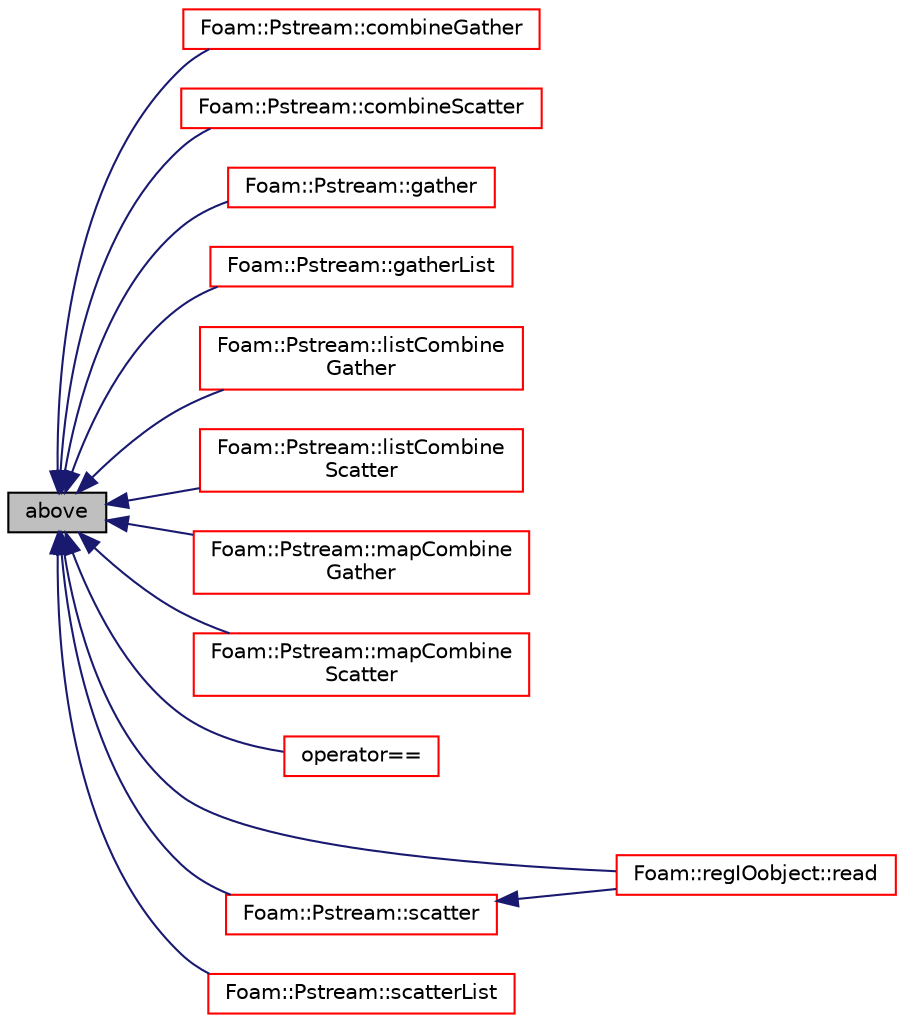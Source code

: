 digraph "above"
{
  bgcolor="transparent";
  edge [fontname="Helvetica",fontsize="10",labelfontname="Helvetica",labelfontsize="10"];
  node [fontname="Helvetica",fontsize="10",shape=record];
  rankdir="LR";
  Node55 [label="above",height=0.2,width=0.4,color="black", fillcolor="grey75", style="filled", fontcolor="black"];
  Node55 -> Node56 [dir="back",color="midnightblue",fontsize="10",style="solid",fontname="Helvetica"];
  Node56 [label="Foam::Pstream::combineGather",height=0.2,width=0.4,color="red",URL="$a27357.html#aedeba5b3a63f833796d48d904dc39b63"];
  Node55 -> Node84 [dir="back",color="midnightblue",fontsize="10",style="solid",fontname="Helvetica"];
  Node84 [label="Foam::Pstream::combineScatter",height=0.2,width=0.4,color="red",URL="$a27357.html#a2eea2c110e936c30c8f66b7326c69be5",tooltip="Scatter data. Reverse of combineGather. "];
  Node55 -> Node86 [dir="back",color="midnightblue",fontsize="10",style="solid",fontname="Helvetica"];
  Node86 [label="Foam::Pstream::gather",height=0.2,width=0.4,color="red",URL="$a27357.html#ac820bc187d8204d9063ce1f77dcf87da",tooltip="Gather data. Apply bop to combine Value. "];
  Node55 -> Node1093 [dir="back",color="midnightblue",fontsize="10",style="solid",fontname="Helvetica"];
  Node1093 [label="Foam::Pstream::gatherList",height=0.2,width=0.4,color="red",URL="$a27357.html#afbdf64fb42cd760690d51a9a321792d9",tooltip="Gather data but keep individual values separate. "];
  Node55 -> Node1117 [dir="back",color="midnightblue",fontsize="10",style="solid",fontname="Helvetica"];
  Node1117 [label="Foam::Pstream::listCombine\lGather",height=0.2,width=0.4,color="red",URL="$a27357.html#a8c0e5044dc4a942cf62b06797c3a743f"];
  Node55 -> Node1129 [dir="back",color="midnightblue",fontsize="10",style="solid",fontname="Helvetica"];
  Node1129 [label="Foam::Pstream::listCombine\lScatter",height=0.2,width=0.4,color="red",URL="$a27357.html#adfd4915b68ab7181dccb847976286e56",tooltip="Scatter data. Reverse of combineGather. "];
  Node55 -> Node1131 [dir="back",color="midnightblue",fontsize="10",style="solid",fontname="Helvetica"];
  Node1131 [label="Foam::Pstream::mapCombine\lGather",height=0.2,width=0.4,color="red",URL="$a27357.html#ab0d015456e1aebecc6f0e06668de1437"];
  Node55 -> Node1134 [dir="back",color="midnightblue",fontsize="10",style="solid",fontname="Helvetica"];
  Node1134 [label="Foam::Pstream::mapCombine\lScatter",height=0.2,width=0.4,color="red",URL="$a27357.html#a8989a48f795cff7dd8f59d00c094e484",tooltip="Scatter data. Reverse of combineGather. "];
  Node55 -> Node1136 [dir="back",color="midnightblue",fontsize="10",style="solid",fontname="Helvetica"];
  Node1136 [label="operator==",height=0.2,width=0.4,color="red",URL="$a27381.html#a403df1763ef8184d717c71ef63d837d7"];
  Node55 -> Node1141 [dir="back",color="midnightblue",fontsize="10",style="solid",fontname="Helvetica"];
  Node1141 [label="Foam::regIOobject::read",height=0.2,width=0.4,color="red",URL="$a27441.html#af816873151ddb0126e98bb2f914d8ed5",tooltip="Read object. "];
  Node55 -> Node2488 [dir="back",color="midnightblue",fontsize="10",style="solid",fontname="Helvetica"];
  Node2488 [label="Foam::Pstream::scatter",height=0.2,width=0.4,color="red",URL="$a27357.html#a00bc7d5a0b660cfa53523561af48def2",tooltip="Scatter data. Distribute without modification. Reverse of gather. "];
  Node2488 -> Node1141 [dir="back",color="midnightblue",fontsize="10",style="solid",fontname="Helvetica"];
  Node55 -> Node1138 [dir="back",color="midnightblue",fontsize="10",style="solid",fontname="Helvetica"];
  Node1138 [label="Foam::Pstream::scatterList",height=0.2,width=0.4,color="red",URL="$a27357.html#a23c38ee54f04c9d53a327db9edbdb7f0",tooltip="Scatter data. Reverse of gatherList. "];
}
